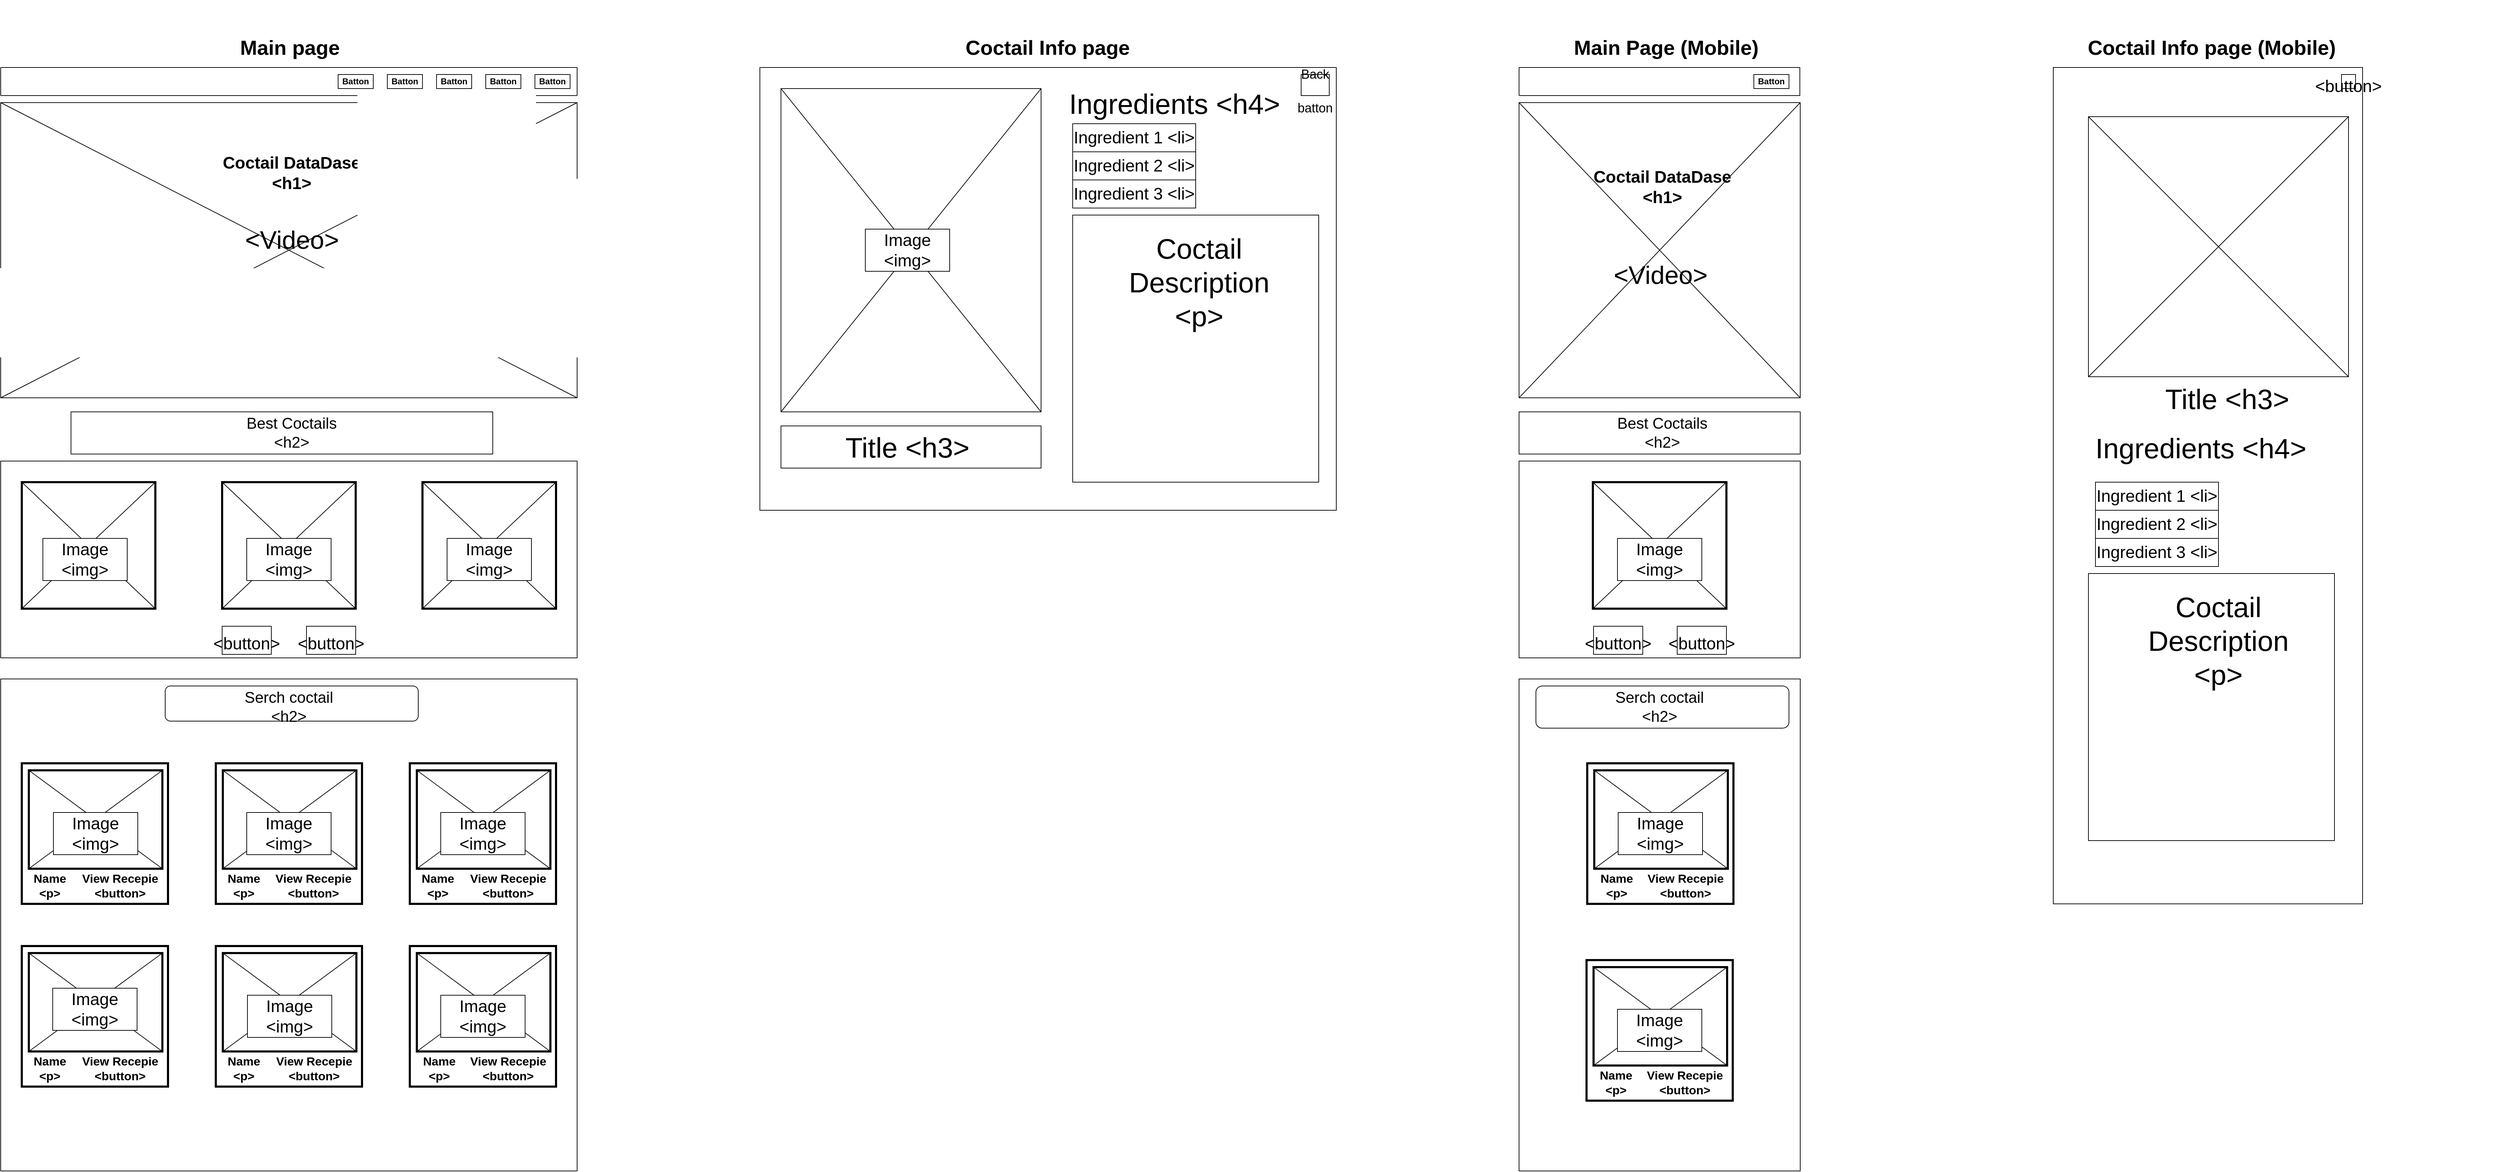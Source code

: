 <mxfile version="20.2.3" type="device"><diagram id="wV6ff5PGHfDXiMzfKJPh" name="Страница 1"><mxGraphModel dx="1447" dy="922" grid="1" gridSize="10" guides="1" tooltips="1" connect="1" arrows="1" fold="1" page="1" pageScale="1" pageWidth="827" pageHeight="1169" math="0" shadow="0"><root><mxCell id="0"/><mxCell id="1" parent="0"/><mxCell id="RglkYbSgFES9CGM4zSnX-1" value="" style="endArrow=none;html=1;rounded=0;strokeWidth=1;" parent="1" edge="1"><mxGeometry width="50" height="50" relative="1" as="geometry"><mxPoint y="100" as="sourcePoint"/><mxPoint x="820" y="100" as="targetPoint"/></mxGeometry></mxCell><mxCell id="RglkYbSgFES9CGM4zSnX-2" value="" style="endArrow=none;html=1;rounded=0;strokeWidth=1;" parent="1" edge="1"><mxGeometry width="50" height="50" relative="1" as="geometry"><mxPoint y="100" as="sourcePoint"/><mxPoint y="140" as="targetPoint"/></mxGeometry></mxCell><mxCell id="RglkYbSgFES9CGM4zSnX-3" value="" style="endArrow=none;html=1;rounded=0;strokeWidth=1;" parent="1" edge="1"><mxGeometry width="50" height="50" relative="1" as="geometry"><mxPoint y="140" as="sourcePoint"/><mxPoint x="820" y="140" as="targetPoint"/></mxGeometry></mxCell><mxCell id="RglkYbSgFES9CGM4zSnX-4" value="" style="endArrow=none;html=1;rounded=0;strokeWidth=1;" parent="1" edge="1"><mxGeometry width="50" height="50" relative="1" as="geometry"><mxPoint x="820" y="100" as="sourcePoint"/><mxPoint x="820" y="140" as="targetPoint"/><Array as="points"><mxPoint x="820" y="110"/><mxPoint x="820" y="120"/></Array></mxGeometry></mxCell><mxCell id="RglkYbSgFES9CGM4zSnX-7" value="&lt;b&gt;Batton&lt;/b&gt;" style="rounded=0;whiteSpace=wrap;html=1;" parent="1" vertex="1"><mxGeometry x="550" y="110" width="50" height="20" as="geometry"/></mxCell><mxCell id="RglkYbSgFES9CGM4zSnX-8" value="&lt;b&gt;Batton&lt;/b&gt;" style="rounded=0;whiteSpace=wrap;html=1;" parent="1" vertex="1"><mxGeometry x="620" y="110" width="50" height="20" as="geometry"/></mxCell><mxCell id="RglkYbSgFES9CGM4zSnX-9" value="&lt;b&gt;Batton&lt;/b&gt;" style="rounded=0;whiteSpace=wrap;html=1;" parent="1" vertex="1"><mxGeometry x="690" y="110" width="50" height="20" as="geometry"/></mxCell><mxCell id="RglkYbSgFES9CGM4zSnX-10" value="&lt;b&gt;Batton&lt;/b&gt;" style="rounded=0;whiteSpace=wrap;html=1;" parent="1" vertex="1"><mxGeometry x="760" y="110" width="50" height="20" as="geometry"/></mxCell><mxCell id="RglkYbSgFES9CGM4zSnX-11" value="&lt;p&gt;&lt;font style=&quot;font-size: 12px;&quot;&gt;&lt;b&gt;Batton&lt;/b&gt;&lt;/font&gt;&lt;/p&gt;" style="rounded=0;whiteSpace=wrap;html=1;" parent="1" vertex="1"><mxGeometry x="480" y="110" width="50" height="20" as="geometry"/></mxCell><mxCell id="RglkYbSgFES9CGM4zSnX-13" value="" style="rounded=0;whiteSpace=wrap;html=1;" parent="1" vertex="1"><mxGeometry y="150" width="820" height="420" as="geometry"/></mxCell><mxCell id="RglkYbSgFES9CGM4zSnX-14" value="" style="endArrow=none;html=1;rounded=0;strokeWidth=1;exitX=0;exitY=1;exitDx=0;exitDy=0;entryX=1;entryY=0;entryDx=0;entryDy=0;" parent="1" source="RglkYbSgFES9CGM4zSnX-13" target="RglkYbSgFES9CGM4zSnX-13" edge="1"><mxGeometry width="50" height="50" relative="1" as="geometry"><mxPoint x="640" y="520" as="sourcePoint"/><mxPoint x="690" y="470" as="targetPoint"/></mxGeometry></mxCell><mxCell id="RglkYbSgFES9CGM4zSnX-15" value="" style="endArrow=none;html=1;rounded=0;strokeWidth=1;entryX=1;entryY=1;entryDx=0;entryDy=0;exitX=0;exitY=0;exitDx=0;exitDy=0;" parent="1" source="RglkYbSgFES9CGM4zSnX-13" target="RglkYbSgFES9CGM4zSnX-13" edge="1"><mxGeometry width="50" height="50" relative="1" as="geometry"><mxPoint x="620" y="730" as="sourcePoint"/><mxPoint x="690" y="470" as="targetPoint"/></mxGeometry></mxCell><mxCell id="RglkYbSgFES9CGM4zSnX-16" value="&lt;h1&gt;Coctail DataDase&lt;br&gt;&amp;lt;h1&amp;gt;&lt;/h1&gt;" style="text;html=1;strokeColor=none;fillColor=none;align=center;verticalAlign=middle;whiteSpace=wrap;rounded=0;" parent="1" vertex="1"><mxGeometry x="286" y="200" width="256" height="100" as="geometry"/></mxCell><mxCell id="RglkYbSgFES9CGM4zSnX-17" value="&lt;font style=&quot;font-size: 36px;&quot;&gt;&amp;lt;Video&amp;gt;&lt;/font&gt;" style="text;html=1;strokeColor=none;fillColor=none;align=center;verticalAlign=middle;whiteSpace=wrap;rounded=0;" parent="1" vertex="1"><mxGeometry x="327.5" y="280" width="173" height="130" as="geometry"/></mxCell><mxCell id="RglkYbSgFES9CGM4zSnX-20" value="" style="rounded=0;whiteSpace=wrap;html=1;fontSize=18;" parent="1" vertex="1"><mxGeometry y="660" width="820" height="280" as="geometry"/></mxCell><mxCell id="RglkYbSgFES9CGM4zSnX-22" value="" style="rounded=0;whiteSpace=wrap;html=1;fontSize=22;strokeWidth=3;" parent="1" vertex="1"><mxGeometry x="30" y="690" width="190" height="180" as="geometry"/></mxCell><mxCell id="RglkYbSgFES9CGM4zSnX-23" value="" style="rounded=0;whiteSpace=wrap;html=1;fontSize=22;strokeWidth=3;" parent="1" vertex="1"><mxGeometry x="315" y="690" width="190" height="180" as="geometry"/></mxCell><mxCell id="RglkYbSgFES9CGM4zSnX-24" value="" style="rounded=0;whiteSpace=wrap;html=1;fontSize=22;strokeWidth=3;" parent="1" vertex="1"><mxGeometry x="600" y="690" width="190" height="180" as="geometry"/></mxCell><mxCell id="RglkYbSgFES9CGM4zSnX-25" value="" style="rounded=0;whiteSpace=wrap;html=1;fontSize=22;strokeWidth=1;" parent="1" vertex="1"><mxGeometry x="100" y="590" width="600" height="60" as="geometry"/></mxCell><mxCell id="RglkYbSgFES9CGM4zSnX-26" value="Best Coctails&lt;br&gt;&amp;lt;h2&amp;gt;" style="text;html=1;strokeColor=none;fillColor=none;align=center;verticalAlign=middle;whiteSpace=wrap;rounded=0;fontSize=22;" parent="1" vertex="1"><mxGeometry x="279" y="605" width="270" height="30" as="geometry"/></mxCell><mxCell id="RglkYbSgFES9CGM4zSnX-31" value="" style="rounded=0;whiteSpace=wrap;html=1;fontSize=22;strokeWidth=1;" parent="1" vertex="1"><mxGeometry y="970" width="820" height="700" as="geometry"/></mxCell><mxCell id="RglkYbSgFES9CGM4zSnX-33" value="" style="rounded=1;whiteSpace=wrap;html=1;fontSize=22;strokeWidth=1;" parent="1" vertex="1"><mxGeometry x="234" y="980" width="360" height="50" as="geometry"/></mxCell><mxCell id="RglkYbSgFES9CGM4zSnX-34" value="Serch coctail&lt;br&gt;&amp;lt;h2&amp;gt;" style="text;html=1;strokeColor=none;fillColor=none;align=center;verticalAlign=middle;whiteSpace=wrap;rounded=0;fontSize=22;" parent="1" vertex="1"><mxGeometry x="335" y="995" width="150" height="30" as="geometry"/></mxCell><mxCell id="RglkYbSgFES9CGM4zSnX-35" value="" style="rounded=0;whiteSpace=wrap;html=1;fontSize=22;strokeWidth=3;" parent="1" vertex="1"><mxGeometry x="30" y="1090" width="208" height="200" as="geometry"/></mxCell><mxCell id="RglkYbSgFES9CGM4zSnX-45" value="" style="rounded=0;whiteSpace=wrap;html=1;fontSize=12;strokeWidth=3;" parent="1" vertex="1"><mxGeometry x="40" y="1100" width="190" height="140" as="geometry"/></mxCell><mxCell id="RglkYbSgFES9CGM4zSnX-47" value="&lt;font style=&quot;font-size: 17px;&quot;&gt;&lt;b&gt;Name&lt;br&gt;&amp;lt;p&amp;gt;&lt;br&gt;&lt;/b&gt;&lt;/font&gt;" style="text;html=1;strokeColor=none;fillColor=none;align=center;verticalAlign=middle;whiteSpace=wrap;rounded=0;fontSize=12;" parent="1" vertex="1"><mxGeometry x="40" y="1250" width="60" height="30" as="geometry"/></mxCell><mxCell id="RglkYbSgFES9CGM4zSnX-64" value="" style="rounded=0;whiteSpace=wrap;html=1;fontSize=22;strokeWidth=3;" parent="1" vertex="1"><mxGeometry x="306" y="1090" width="208" height="200" as="geometry"/></mxCell><mxCell id="RglkYbSgFES9CGM4zSnX-65" value="" style="rounded=0;whiteSpace=wrap;html=1;fontSize=12;strokeWidth=3;" parent="1" vertex="1"><mxGeometry x="316" y="1100" width="190" height="140" as="geometry"/></mxCell><mxCell id="RglkYbSgFES9CGM4zSnX-67" value="" style="rounded=0;whiteSpace=wrap;html=1;fontSize=22;strokeWidth=3;" parent="1" vertex="1"><mxGeometry x="582" y="1090" width="208" height="200" as="geometry"/></mxCell><mxCell id="RglkYbSgFES9CGM4zSnX-68" value="" style="rounded=0;whiteSpace=wrap;html=1;fontSize=12;strokeWidth=3;" parent="1" vertex="1"><mxGeometry x="592" y="1100" width="190" height="140" as="geometry"/></mxCell><mxCell id="RglkYbSgFES9CGM4zSnX-79" value="" style="rounded=0;whiteSpace=wrap;html=1;fontSize=22;strokeWidth=3;" parent="1" vertex="1"><mxGeometry x="30" y="1350" width="208" height="200" as="geometry"/></mxCell><mxCell id="RglkYbSgFES9CGM4zSnX-80" value="" style="rounded=0;whiteSpace=wrap;html=1;fontSize=12;strokeWidth=3;" parent="1" vertex="1"><mxGeometry x="40" y="1360" width="190" height="140" as="geometry"/></mxCell><mxCell id="RglkYbSgFES9CGM4zSnX-82" value="" style="rounded=0;whiteSpace=wrap;html=1;fontSize=22;strokeWidth=3;" parent="1" vertex="1"><mxGeometry x="306" y="1350" width="208" height="200" as="geometry"/></mxCell><mxCell id="RglkYbSgFES9CGM4zSnX-83" value="" style="rounded=0;whiteSpace=wrap;html=1;fontSize=12;strokeWidth=3;" parent="1" vertex="1"><mxGeometry x="316" y="1360" width="190" height="140" as="geometry"/></mxCell><mxCell id="RglkYbSgFES9CGM4zSnX-85" value="" style="rounded=0;whiteSpace=wrap;html=1;fontSize=22;strokeWidth=3;" parent="1" vertex="1"><mxGeometry x="582" y="1350" width="208" height="200" as="geometry"/></mxCell><mxCell id="RglkYbSgFES9CGM4zSnX-86" value="" style="rounded=0;whiteSpace=wrap;html=1;fontSize=12;strokeWidth=3;" parent="1" vertex="1"><mxGeometry x="592" y="1360" width="190" height="140" as="geometry"/></mxCell><mxCell id="RglkYbSgFES9CGM4zSnX-89" value="&lt;h1 style=&quot;&quot;&gt;&lt;span style=&quot;font-size: 29px;&quot;&gt;Main page&lt;/span&gt;&lt;/h1&gt;" style="text;html=1;strokeColor=none;fillColor=none;align=center;verticalAlign=middle;whiteSpace=wrap;rounded=0;fontSize=24;" parent="1" vertex="1"><mxGeometry x="1.5" y="50" width="819" height="30" as="geometry"/></mxCell><mxCell id="RglkYbSgFES9CGM4zSnX-91" value="&lt;h1 style=&quot;&quot;&gt;&lt;span style=&quot;font-size: 29px;&quot;&gt;Coctail Info page&lt;/span&gt;&lt;/h1&gt;" style="text;html=1;strokeColor=none;fillColor=none;align=center;verticalAlign=middle;whiteSpace=wrap;rounded=0;fontSize=24;" parent="1" vertex="1"><mxGeometry x="1080" y="50" width="819" height="30" as="geometry"/></mxCell><mxCell id="RglkYbSgFES9CGM4zSnX-93" value="" style="rounded=0;whiteSpace=wrap;html=1;fontSize=58;strokeWidth=1;" parent="1" vertex="1"><mxGeometry x="1080" y="100" width="820" height="630" as="geometry"/></mxCell><mxCell id="RglkYbSgFES9CGM4zSnX-95" value="" style="rounded=0;whiteSpace=wrap;html=1;fontSize=58;strokeWidth=1;" parent="1" vertex="1"><mxGeometry x="1110" y="130" width="370" height="460" as="geometry"/></mxCell><mxCell id="RglkYbSgFES9CGM4zSnX-96" value="" style="endArrow=none;html=1;rounded=0;fontSize=58;strokeWidth=1;exitX=0;exitY=1;exitDx=0;exitDy=0;entryX=1;entryY=0;entryDx=0;entryDy=0;" parent="1" source="RglkYbSgFES9CGM4zSnX-95" target="RglkYbSgFES9CGM4zSnX-95" edge="1"><mxGeometry width="50" height="50" relative="1" as="geometry"><mxPoint x="1080" y="550" as="sourcePoint"/><mxPoint x="1130" y="500" as="targetPoint"/></mxGeometry></mxCell><mxCell id="RglkYbSgFES9CGM4zSnX-97" value="" style="endArrow=none;html=1;rounded=0;fontSize=58;strokeWidth=1;exitX=0;exitY=0;exitDx=0;exitDy=0;entryX=1;entryY=1;entryDx=0;entryDy=0;" parent="1" source="RglkYbSgFES9CGM4zSnX-95" target="RglkYbSgFES9CGM4zSnX-95" edge="1"><mxGeometry width="50" height="50" relative="1" as="geometry"><mxPoint x="1080" y="550" as="sourcePoint"/><mxPoint x="1130" y="500" as="targetPoint"/></mxGeometry></mxCell><mxCell id="RglkYbSgFES9CGM4zSnX-98" value="&lt;span style=&quot;font-size: 40px;&quot;&gt;Ingredients &amp;lt;h4&amp;gt;&lt;/span&gt;" style="text;html=1;strokeColor=none;fillColor=none;align=center;verticalAlign=middle;whiteSpace=wrap;rounded=0;fontSize=58;" parent="1" vertex="1"><mxGeometry x="1510" y="130" width="320" height="30" as="geometry"/></mxCell><mxCell id="RglkYbSgFES9CGM4zSnX-101" value="" style="rounded=0;whiteSpace=wrap;html=1;fontSize=40;strokeWidth=1;" parent="1" vertex="1"><mxGeometry x="1525" y="310" width="350" height="380" as="geometry"/></mxCell><mxCell id="RglkYbSgFES9CGM4zSnX-102" value="Coctail Description&lt;br&gt;&amp;lt;p&amp;gt;" style="text;html=1;strokeColor=none;fillColor=none;align=center;verticalAlign=middle;whiteSpace=wrap;rounded=0;fontSize=40;" parent="1" vertex="1"><mxGeometry x="1540" y="390" width="330" height="30" as="geometry"/></mxCell><mxCell id="RglkYbSgFES9CGM4zSnX-103" value="" style="rounded=0;whiteSpace=wrap;html=1;fontSize=40;strokeWidth=1;" parent="1" vertex="1"><mxGeometry x="1110" y="610" width="370" height="60" as="geometry"/></mxCell><mxCell id="RglkYbSgFES9CGM4zSnX-104" value="Title &amp;lt;h3&amp;gt;" style="text;html=1;strokeColor=none;fillColor=none;align=center;verticalAlign=middle;whiteSpace=wrap;rounded=0;fontSize=40;" parent="1" vertex="1"><mxGeometry x="1140" y="625" width="300" height="30" as="geometry"/></mxCell><mxCell id="RglkYbSgFES9CGM4zSnX-105" value="&lt;font style=&quot;font-size: 18px;&quot;&gt;Back batton&lt;/font&gt;" style="rounded=0;whiteSpace=wrap;html=1;fontSize=40;strokeWidth=1;" parent="1" vertex="1"><mxGeometry x="1850" y="110" width="40" height="30" as="geometry"/></mxCell><mxCell id="RglkYbSgFES9CGM4zSnX-106" value="" style="endArrow=none;html=1;rounded=0;fontSize=32;strokeWidth=1;entryX=1;entryY=0;entryDx=0;entryDy=0;exitX=0;exitY=1;exitDx=0;exitDy=0;" parent="1" source="RglkYbSgFES9CGM4zSnX-24" target="RglkYbSgFES9CGM4zSnX-24" edge="1"><mxGeometry width="50" height="50" relative="1" as="geometry"><mxPoint x="830" y="940" as="sourcePoint"/><mxPoint x="880" y="890" as="targetPoint"/></mxGeometry></mxCell><mxCell id="RglkYbSgFES9CGM4zSnX-107" value="" style="endArrow=none;html=1;rounded=0;fontSize=32;strokeWidth=1;entryX=0;entryY=0;entryDx=0;entryDy=0;exitX=1;exitY=1;exitDx=0;exitDy=0;" parent="1" source="RglkYbSgFES9CGM4zSnX-24" target="RglkYbSgFES9CGM4zSnX-24" edge="1"><mxGeometry width="50" height="50" relative="1" as="geometry"><mxPoint x="830" y="940" as="sourcePoint"/><mxPoint x="880" y="890" as="targetPoint"/></mxGeometry></mxCell><mxCell id="RglkYbSgFES9CGM4zSnX-109" value="" style="endArrow=none;html=1;rounded=0;fontSize=32;strokeWidth=1;exitX=0;exitY=1;exitDx=0;exitDy=0;entryX=1;entryY=0;entryDx=0;entryDy=0;" parent="1" source="RglkYbSgFES9CGM4zSnX-23" target="RglkYbSgFES9CGM4zSnX-23" edge="1"><mxGeometry width="50" height="50" relative="1" as="geometry"><mxPoint x="380" y="810" as="sourcePoint"/><mxPoint x="430" y="760" as="targetPoint"/></mxGeometry></mxCell><mxCell id="RglkYbSgFES9CGM4zSnX-110" value="" style="endArrow=none;html=1;rounded=0;fontSize=32;strokeWidth=1;exitX=0;exitY=0;exitDx=0;exitDy=0;entryX=1;entryY=1;entryDx=0;entryDy=0;" parent="1" source="RglkYbSgFES9CGM4zSnX-23" target="RglkYbSgFES9CGM4zSnX-23" edge="1"><mxGeometry width="50" height="50" relative="1" as="geometry"><mxPoint x="370" y="800" as="sourcePoint"/><mxPoint x="420" y="750" as="targetPoint"/></mxGeometry></mxCell><mxCell id="RglkYbSgFES9CGM4zSnX-111" value="" style="endArrow=none;html=1;rounded=0;fontSize=32;strokeWidth=1;exitX=0;exitY=1;exitDx=0;exitDy=0;entryX=1;entryY=0;entryDx=0;entryDy=0;" parent="1" source="RglkYbSgFES9CGM4zSnX-22" target="RglkYbSgFES9CGM4zSnX-22" edge="1"><mxGeometry width="50" height="50" relative="1" as="geometry"><mxPoint x="100" y="800" as="sourcePoint"/><mxPoint x="150" y="750" as="targetPoint"/></mxGeometry></mxCell><mxCell id="RglkYbSgFES9CGM4zSnX-112" value="" style="endArrow=none;html=1;rounded=0;fontSize=32;strokeWidth=1;entryX=0;entryY=0;entryDx=0;entryDy=0;exitX=1;exitY=1;exitDx=0;exitDy=0;" parent="1" source="RglkYbSgFES9CGM4zSnX-22" target="RglkYbSgFES9CGM4zSnX-22" edge="1"><mxGeometry width="50" height="50" relative="1" as="geometry"><mxPoint x="130" y="840" as="sourcePoint"/><mxPoint x="180" y="790" as="targetPoint"/></mxGeometry></mxCell><mxCell id="RglkYbSgFES9CGM4zSnX-113" value="" style="endArrow=none;html=1;rounded=0;fontSize=32;strokeWidth=1;exitX=0;exitY=1;exitDx=0;exitDy=0;entryX=1;entryY=0;entryDx=0;entryDy=0;" parent="1" source="RglkYbSgFES9CGM4zSnX-80" target="RglkYbSgFES9CGM4zSnX-80" edge="1"><mxGeometry width="50" height="50" relative="1" as="geometry"><mxPoint x="120" y="1470" as="sourcePoint"/><mxPoint x="170" y="1420" as="targetPoint"/></mxGeometry></mxCell><mxCell id="RglkYbSgFES9CGM4zSnX-114" value="" style="endArrow=none;html=1;rounded=0;fontSize=32;strokeWidth=1;entryX=0;entryY=0;entryDx=0;entryDy=0;exitX=1;exitY=1;exitDx=0;exitDy=0;" parent="1" source="RglkYbSgFES9CGM4zSnX-80" target="RglkYbSgFES9CGM4zSnX-80" edge="1"><mxGeometry width="50" height="50" relative="1" as="geometry"><mxPoint x="90" y="1450" as="sourcePoint"/><mxPoint x="140" y="1400" as="targetPoint"/></mxGeometry></mxCell><mxCell id="RglkYbSgFES9CGM4zSnX-115" value="" style="endArrow=none;html=1;rounded=0;fontSize=32;strokeWidth=1;entryX=0;entryY=0;entryDx=0;entryDy=0;exitX=1;exitY=1;exitDx=0;exitDy=0;" parent="1" source="RglkYbSgFES9CGM4zSnX-83" target="RglkYbSgFES9CGM4zSnX-83" edge="1"><mxGeometry width="50" height="50" relative="1" as="geometry"><mxPoint x="360" y="1460" as="sourcePoint"/><mxPoint x="410" y="1410" as="targetPoint"/></mxGeometry></mxCell><mxCell id="RglkYbSgFES9CGM4zSnX-116" value="" style="endArrow=none;html=1;rounded=0;fontSize=32;strokeWidth=1;exitX=0;exitY=1;exitDx=0;exitDy=0;entryX=1;entryY=0;entryDx=0;entryDy=0;" parent="1" source="RglkYbSgFES9CGM4zSnX-83" target="RglkYbSgFES9CGM4zSnX-83" edge="1"><mxGeometry width="50" height="50" relative="1" as="geometry"><mxPoint x="350" y="1500" as="sourcePoint"/><mxPoint x="400" y="1450" as="targetPoint"/></mxGeometry></mxCell><mxCell id="RglkYbSgFES9CGM4zSnX-117" value="" style="endArrow=none;html=1;rounded=0;fontSize=32;strokeWidth=1;exitX=0;exitY=1;exitDx=0;exitDy=0;entryX=1;entryY=0;entryDx=0;entryDy=0;" parent="1" source="RglkYbSgFES9CGM4zSnX-86" target="RglkYbSgFES9CGM4zSnX-86" edge="1"><mxGeometry width="50" height="50" relative="1" as="geometry"><mxPoint x="660" y="1460" as="sourcePoint"/><mxPoint x="710" y="1410" as="targetPoint"/></mxGeometry></mxCell><mxCell id="RglkYbSgFES9CGM4zSnX-118" value="" style="endArrow=none;html=1;rounded=0;fontSize=32;strokeWidth=1;entryX=0;entryY=0;entryDx=0;entryDy=0;exitX=1;exitY=1;exitDx=0;exitDy=0;" parent="1" source="RglkYbSgFES9CGM4zSnX-86" target="RglkYbSgFES9CGM4zSnX-86" edge="1"><mxGeometry width="50" height="50" relative="1" as="geometry"><mxPoint x="640" y="1440" as="sourcePoint"/><mxPoint x="690" y="1390" as="targetPoint"/></mxGeometry></mxCell><mxCell id="RglkYbSgFES9CGM4zSnX-119" value="" style="endArrow=none;html=1;rounded=0;fontSize=32;strokeWidth=1;entryX=1;entryY=0;entryDx=0;entryDy=0;exitX=0;exitY=1;exitDx=0;exitDy=0;" parent="1" source="RglkYbSgFES9CGM4zSnX-45" target="RglkYbSgFES9CGM4zSnX-45" edge="1"><mxGeometry width="50" height="50" relative="1" as="geometry"><mxPoint x="110" y="1220" as="sourcePoint"/><mxPoint x="160" y="1170" as="targetPoint"/></mxGeometry></mxCell><mxCell id="RglkYbSgFES9CGM4zSnX-120" value="" style="endArrow=none;html=1;rounded=0;fontSize=32;strokeWidth=1;entryX=0;entryY=0;entryDx=0;entryDy=0;exitX=1;exitY=1;exitDx=0;exitDy=0;" parent="1" source="RglkYbSgFES9CGM4zSnX-45" target="RglkYbSgFES9CGM4zSnX-45" edge="1"><mxGeometry width="50" height="50" relative="1" as="geometry"><mxPoint x="80" y="1180" as="sourcePoint"/><mxPoint x="130" y="1130" as="targetPoint"/></mxGeometry></mxCell><mxCell id="RglkYbSgFES9CGM4zSnX-121" value="" style="endArrow=none;html=1;rounded=0;fontSize=32;strokeWidth=1;entryX=1;entryY=0;entryDx=0;entryDy=0;exitX=0;exitY=1;exitDx=0;exitDy=0;" parent="1" source="RglkYbSgFES9CGM4zSnX-65" target="RglkYbSgFES9CGM4zSnX-65" edge="1"><mxGeometry width="50" height="50" relative="1" as="geometry"><mxPoint x="390" y="1190" as="sourcePoint"/><mxPoint x="440" y="1140" as="targetPoint"/></mxGeometry></mxCell><mxCell id="RglkYbSgFES9CGM4zSnX-122" value="" style="endArrow=none;html=1;rounded=0;fontSize=32;strokeWidth=1;entryX=0;entryY=0;entryDx=0;entryDy=0;exitX=1;exitY=1;exitDx=0;exitDy=0;" parent="1" source="RglkYbSgFES9CGM4zSnX-65" target="RglkYbSgFES9CGM4zSnX-65" edge="1"><mxGeometry width="50" height="50" relative="1" as="geometry"><mxPoint x="370" y="1180" as="sourcePoint"/><mxPoint x="420" y="1130" as="targetPoint"/></mxGeometry></mxCell><mxCell id="RglkYbSgFES9CGM4zSnX-123" value="" style="endArrow=none;html=1;rounded=0;fontSize=32;strokeWidth=1;entryX=1;entryY=0;entryDx=0;entryDy=0;exitX=0;exitY=1;exitDx=0;exitDy=0;" parent="1" source="RglkYbSgFES9CGM4zSnX-68" target="RglkYbSgFES9CGM4zSnX-68" edge="1"><mxGeometry width="50" height="50" relative="1" as="geometry"><mxPoint x="670" y="1190" as="sourcePoint"/><mxPoint x="720" y="1140" as="targetPoint"/></mxGeometry></mxCell><mxCell id="RglkYbSgFES9CGM4zSnX-124" value="" style="endArrow=none;html=1;rounded=0;fontSize=32;strokeWidth=1;entryX=0;entryY=0;entryDx=0;entryDy=0;exitX=1;exitY=1;exitDx=0;exitDy=0;" parent="1" source="RglkYbSgFES9CGM4zSnX-68" target="RglkYbSgFES9CGM4zSnX-68" edge="1"><mxGeometry width="50" height="50" relative="1" as="geometry"><mxPoint x="620" y="1180" as="sourcePoint"/><mxPoint x="670" y="1130" as="targetPoint"/></mxGeometry></mxCell><mxCell id="RglkYbSgFES9CGM4zSnX-125" style="edgeStyle=orthogonalEdgeStyle;rounded=0;orthogonalLoop=1;jettySize=auto;html=1;exitX=0.5;exitY=1;exitDx=0;exitDy=0;fontSize=32;strokeWidth=1;" parent="1" source="RglkYbSgFES9CGM4zSnX-91" target="RglkYbSgFES9CGM4zSnX-91" edge="1"><mxGeometry relative="1" as="geometry"/></mxCell><mxCell id="RglkYbSgFES9CGM4zSnX-126" value="&lt;h1 style=&quot;&quot;&gt;&lt;span style=&quot;font-size: 29px;&quot;&gt;Main Page (Mobile)&lt;/span&gt;&lt;/h1&gt;" style="text;html=1;strokeColor=none;fillColor=none;align=center;verticalAlign=middle;whiteSpace=wrap;rounded=0;fontSize=24;" parent="1" vertex="1"><mxGeometry x="1960" y="50" width="819" height="30" as="geometry"/></mxCell><mxCell id="RglkYbSgFES9CGM4zSnX-127" value="" style="endArrow=none;html=1;rounded=0;strokeWidth=1;" parent="1" edge="1"><mxGeometry width="50" height="50" relative="1" as="geometry"><mxPoint x="2160" y="100" as="sourcePoint"/><mxPoint x="2560" y="100" as="targetPoint"/></mxGeometry></mxCell><mxCell id="RglkYbSgFES9CGM4zSnX-128" value="" style="endArrow=none;html=1;rounded=0;strokeWidth=1;" parent="1" edge="1"><mxGeometry width="50" height="50" relative="1" as="geometry"><mxPoint x="2160" y="100" as="sourcePoint"/><mxPoint x="2160" y="140" as="targetPoint"/></mxGeometry></mxCell><mxCell id="RglkYbSgFES9CGM4zSnX-129" value="" style="endArrow=none;html=1;rounded=0;strokeWidth=1;" parent="1" edge="1"><mxGeometry width="50" height="50" relative="1" as="geometry"><mxPoint x="2160" y="140" as="sourcePoint"/><mxPoint x="2560" y="140" as="targetPoint"/></mxGeometry></mxCell><mxCell id="RglkYbSgFES9CGM4zSnX-130" value="" style="endArrow=none;html=1;rounded=0;strokeWidth=1;" parent="1" edge="1"><mxGeometry width="50" height="50" relative="1" as="geometry"><mxPoint x="2559.47" y="100" as="sourcePoint"/><mxPoint x="2559.47" y="140" as="targetPoint"/><Array as="points"><mxPoint x="2559.47" y="110"/><mxPoint x="2559.47" y="120"/></Array></mxGeometry></mxCell><mxCell id="RglkYbSgFES9CGM4zSnX-134" value="&lt;b&gt;Batton&lt;/b&gt;" style="rounded=0;whiteSpace=wrap;html=1;" parent="1" vertex="1"><mxGeometry x="2494" y="110" width="50" height="20" as="geometry"/></mxCell><mxCell id="RglkYbSgFES9CGM4zSnX-136" value="" style="rounded=0;whiteSpace=wrap;html=1;" parent="1" vertex="1"><mxGeometry x="2160" y="150" width="400" height="420" as="geometry"/></mxCell><mxCell id="RglkYbSgFES9CGM4zSnX-137" value="" style="endArrow=none;html=1;rounded=0;strokeWidth=1;exitX=0;exitY=1;exitDx=0;exitDy=0;entryX=1;entryY=0;entryDx=0;entryDy=0;" parent="1" source="RglkYbSgFES9CGM4zSnX-136" target="RglkYbSgFES9CGM4zSnX-136" edge="1"><mxGeometry width="50" height="50" relative="1" as="geometry"><mxPoint x="2590" y="520" as="sourcePoint"/><mxPoint x="2640" y="470" as="targetPoint"/></mxGeometry></mxCell><mxCell id="RglkYbSgFES9CGM4zSnX-138" value="" style="endArrow=none;html=1;rounded=0;strokeWidth=1;entryX=1;entryY=1;entryDx=0;entryDy=0;exitX=0;exitY=0;exitDx=0;exitDy=0;" parent="1" source="RglkYbSgFES9CGM4zSnX-136" target="RglkYbSgFES9CGM4zSnX-136" edge="1"><mxGeometry width="50" height="50" relative="1" as="geometry"><mxPoint x="2570" y="730" as="sourcePoint"/><mxPoint x="2640" y="470" as="targetPoint"/></mxGeometry></mxCell><mxCell id="RglkYbSgFES9CGM4zSnX-139" value="&lt;h1&gt;Coctail DataDase&lt;br&gt;&amp;lt;h1&amp;gt;&lt;/h1&gt;" style="text;html=1;strokeColor=none;fillColor=none;align=center;verticalAlign=middle;whiteSpace=wrap;rounded=0;" parent="1" vertex="1"><mxGeometry x="2236" y="220" width="256" height="100" as="geometry"/></mxCell><mxCell id="RglkYbSgFES9CGM4zSnX-141" value="" style="rounded=0;whiteSpace=wrap;html=1;fontSize=18;" parent="1" vertex="1"><mxGeometry x="2160" y="660" width="400" height="280" as="geometry"/></mxCell><mxCell id="RglkYbSgFES9CGM4zSnX-144" value="" style="rounded=0;whiteSpace=wrap;html=1;fontSize=22;strokeWidth=3;" parent="1" vertex="1"><mxGeometry x="2265" y="690" width="190" height="180" as="geometry"/></mxCell><mxCell id="RglkYbSgFES9CGM4zSnX-146" value="" style="rounded=0;whiteSpace=wrap;html=1;fontSize=22;strokeWidth=1;" parent="1" vertex="1"><mxGeometry x="2160" y="590" width="400" height="60" as="geometry"/></mxCell><mxCell id="RglkYbSgFES9CGM4zSnX-147" value="Best Coctails&lt;br&gt;&amp;lt;h2&amp;gt;" style="text;html=1;strokeColor=none;fillColor=none;align=center;verticalAlign=middle;whiteSpace=wrap;rounded=0;fontSize=22;" parent="1" vertex="1"><mxGeometry x="2229" y="605" width="270" height="30" as="geometry"/></mxCell><mxCell id="RglkYbSgFES9CGM4zSnX-150" value="" style="rounded=0;whiteSpace=wrap;html=1;fontSize=22;strokeWidth=1;" parent="1" vertex="1"><mxGeometry x="2160" y="970" width="400" height="700" as="geometry"/></mxCell><mxCell id="RglkYbSgFES9CGM4zSnX-151" value="" style="rounded=1;whiteSpace=wrap;html=1;fontSize=22;strokeWidth=1;" parent="1" vertex="1"><mxGeometry x="2184" y="980" width="360" height="60" as="geometry"/></mxCell><mxCell id="RglkYbSgFES9CGM4zSnX-152" value="Serch coctail&lt;br&gt;&amp;lt;h2&amp;gt;" style="text;html=1;strokeColor=none;fillColor=none;align=center;verticalAlign=middle;whiteSpace=wrap;rounded=0;fontSize=22;" parent="1" vertex="1"><mxGeometry x="2285" y="995" width="150" height="30" as="geometry"/></mxCell><mxCell id="RglkYbSgFES9CGM4zSnX-174" value="" style="endArrow=none;html=1;rounded=0;fontSize=32;strokeWidth=1;exitX=0;exitY=1;exitDx=0;exitDy=0;entryX=1;entryY=0;entryDx=0;entryDy=0;" parent="1" source="RglkYbSgFES9CGM4zSnX-144" target="RglkYbSgFES9CGM4zSnX-144" edge="1"><mxGeometry width="50" height="50" relative="1" as="geometry"><mxPoint x="2330" y="810" as="sourcePoint"/><mxPoint x="2380" y="760" as="targetPoint"/></mxGeometry></mxCell><mxCell id="RglkYbSgFES9CGM4zSnX-175" value="" style="endArrow=none;html=1;rounded=0;fontSize=32;strokeWidth=1;exitX=0;exitY=0;exitDx=0;exitDy=0;entryX=1;entryY=1;entryDx=0;entryDy=0;" parent="1" source="RglkYbSgFES9CGM4zSnX-144" target="RglkYbSgFES9CGM4zSnX-144" edge="1"><mxGeometry width="50" height="50" relative="1" as="geometry"><mxPoint x="2320" y="800" as="sourcePoint"/><mxPoint x="2370" y="750" as="targetPoint"/></mxGeometry></mxCell><mxCell id="RglkYbSgFES9CGM4zSnX-205" value="&lt;h1 style=&quot;&quot;&gt;&lt;span style=&quot;font-size: 29px;&quot;&gt;Coctail Info page (Mobile)&lt;/span&gt;&lt;/h1&gt;" style="text;html=1;strokeColor=none;fillColor=none;align=center;verticalAlign=middle;whiteSpace=wrap;rounded=0;fontSize=24;" parent="1" vertex="1"><mxGeometry x="2735.5" y="50" width="819" height="30" as="geometry"/></mxCell><mxCell id="RglkYbSgFES9CGM4zSnX-206" value="" style="rounded=0;whiteSpace=wrap;html=1;fontSize=58;strokeWidth=1;" parent="1" vertex="1"><mxGeometry x="2920" y="100" width="440" height="1190" as="geometry"/></mxCell><mxCell id="RglkYbSgFES9CGM4zSnX-207" value="" style="rounded=0;whiteSpace=wrap;html=1;fontSize=58;strokeWidth=1;" parent="1" vertex="1"><mxGeometry x="2970" y="170" width="370" height="370" as="geometry"/></mxCell><mxCell id="RglkYbSgFES9CGM4zSnX-208" value="" style="endArrow=none;html=1;rounded=0;fontSize=58;strokeWidth=1;exitX=0;exitY=1;exitDx=0;exitDy=0;entryX=1;entryY=0;entryDx=0;entryDy=0;" parent="1" source="RglkYbSgFES9CGM4zSnX-207" target="RglkYbSgFES9CGM4zSnX-207" edge="1"><mxGeometry width="50" height="50" relative="1" as="geometry"><mxPoint x="2920" y="550" as="sourcePoint"/><mxPoint x="2970" y="500" as="targetPoint"/></mxGeometry></mxCell><mxCell id="RglkYbSgFES9CGM4zSnX-209" value="" style="endArrow=none;html=1;rounded=0;fontSize=58;strokeWidth=1;exitX=0;exitY=0;exitDx=0;exitDy=0;entryX=1;entryY=1;entryDx=0;entryDy=0;" parent="1" source="RglkYbSgFES9CGM4zSnX-207" target="RglkYbSgFES9CGM4zSnX-207" edge="1"><mxGeometry width="50" height="50" relative="1" as="geometry"><mxPoint x="2920" y="550" as="sourcePoint"/><mxPoint x="2970" y="500" as="targetPoint"/></mxGeometry></mxCell><mxCell id="RglkYbSgFES9CGM4zSnX-210" value="&lt;font style=&quot;font-size: 40px;&quot;&gt;Title &amp;lt;h3&amp;gt;&lt;/font&gt;" style="text;html=1;strokeColor=none;fillColor=none;align=center;verticalAlign=middle;whiteSpace=wrap;rounded=0;fontSize=58;" parent="1" vertex="1"><mxGeometry x="3070" y="550" width="195" height="30" as="geometry"/></mxCell><mxCell id="RglkYbSgFES9CGM4zSnX-215" value="&lt;font style=&quot;font-size: 24px;&quot;&gt;&amp;lt;button&amp;gt;&lt;/font&gt;" style="rounded=0;whiteSpace=wrap;html=1;fontSize=40;strokeWidth=1;" parent="1" vertex="1"><mxGeometry x="3330" y="110" width="20" height="20" as="geometry"/></mxCell><mxCell id="RglkYbSgFES9CGM4zSnX-216" style="edgeStyle=orthogonalEdgeStyle;rounded=0;orthogonalLoop=1;jettySize=auto;html=1;exitX=0.5;exitY=1;exitDx=0;exitDy=0;fontSize=32;strokeWidth=1;" parent="1" source="RglkYbSgFES9CGM4zSnX-205" target="RglkYbSgFES9CGM4zSnX-205" edge="1"><mxGeometry relative="1" as="geometry"/></mxCell><mxCell id="BamkvnRkQpuRYEzmw7TJ-1" value="&lt;font style=&quot;font-size: 24px;&quot;&gt;Image &amp;lt;img&amp;gt;&lt;/font&gt;" style="rounded=0;whiteSpace=wrap;html=1;fontSize=18;" vertex="1" parent="1"><mxGeometry x="1230" y="330" width="120" height="60" as="geometry"/></mxCell><mxCell id="BamkvnRkQpuRYEzmw7TJ-2" value="Ingredient 1 &amp;lt;li&amp;gt;" style="rounded=0;whiteSpace=wrap;html=1;fontSize=24;" vertex="1" parent="1"><mxGeometry x="1525" y="180" width="175" height="40" as="geometry"/></mxCell><mxCell id="BamkvnRkQpuRYEzmw7TJ-3" value="Ingredient 2 &amp;lt;li&amp;gt;" style="rounded=0;whiteSpace=wrap;html=1;fontSize=24;" vertex="1" parent="1"><mxGeometry x="1525" y="220" width="175" height="40" as="geometry"/></mxCell><mxCell id="BamkvnRkQpuRYEzmw7TJ-4" value="Ingredient 3 &amp;lt;li&amp;gt;" style="rounded=0;whiteSpace=wrap;html=1;fontSize=24;" vertex="1" parent="1"><mxGeometry x="1525" y="260" width="175" height="40" as="geometry"/></mxCell><mxCell id="BamkvnRkQpuRYEzmw7TJ-8" value="&lt;font style=&quot;font-size: 24px;&quot;&gt;Image &amp;lt;img&amp;gt;&lt;/font&gt;" style="rounded=0;whiteSpace=wrap;html=1;fontSize=18;" vertex="1" parent="1"><mxGeometry x="350" y="770" width="120" height="60" as="geometry"/></mxCell><mxCell id="BamkvnRkQpuRYEzmw7TJ-11" value="&lt;font style=&quot;font-size: 24px;&quot;&gt;Image &amp;lt;img&amp;gt;&lt;/font&gt;" style="rounded=0;whiteSpace=wrap;html=1;fontSize=18;" vertex="1" parent="1"><mxGeometry x="635" y="770" width="120" height="60" as="geometry"/></mxCell><mxCell id="BamkvnRkQpuRYEzmw7TJ-12" value="&lt;font style=&quot;font-size: 24px;&quot;&gt;Image &amp;lt;img&amp;gt;&lt;/font&gt;" style="rounded=0;whiteSpace=wrap;html=1;fontSize=18;" vertex="1" parent="1"><mxGeometry x="60" y="770" width="120" height="60" as="geometry"/></mxCell><mxCell id="BamkvnRkQpuRYEzmw7TJ-15" value="&lt;font style=&quot;font-size: 24px;&quot;&gt;Image &amp;lt;img&amp;gt;&lt;/font&gt;" style="rounded=0;whiteSpace=wrap;html=1;fontSize=18;" vertex="1" parent="1"><mxGeometry x="626" y="1160" width="120" height="60" as="geometry"/></mxCell><mxCell id="BamkvnRkQpuRYEzmw7TJ-16" value="&lt;font style=&quot;font-size: 24px;&quot;&gt;Image &amp;lt;img&amp;gt;&lt;/font&gt;" style="rounded=0;whiteSpace=wrap;html=1;fontSize=18;" vertex="1" parent="1"><mxGeometry x="350" y="1160" width="120" height="60" as="geometry"/></mxCell><mxCell id="BamkvnRkQpuRYEzmw7TJ-17" value="&lt;font style=&quot;font-size: 24px;&quot;&gt;Image &amp;lt;img&amp;gt;&lt;/font&gt;" style="rounded=0;whiteSpace=wrap;html=1;fontSize=18;" vertex="1" parent="1"><mxGeometry x="75" y="1160" width="120" height="60" as="geometry"/></mxCell><mxCell id="BamkvnRkQpuRYEzmw7TJ-18" value="&lt;font style=&quot;font-size: 24px;&quot;&gt;Image &amp;lt;img&amp;gt;&lt;/font&gt;" style="rounded=0;whiteSpace=wrap;html=1;fontSize=18;" vertex="1" parent="1"><mxGeometry x="74" y="1410" width="120" height="60" as="geometry"/></mxCell><mxCell id="BamkvnRkQpuRYEzmw7TJ-19" value="&lt;font style=&quot;font-size: 24px;&quot;&gt;Image &amp;lt;img&amp;gt;&lt;/font&gt;" style="rounded=0;whiteSpace=wrap;html=1;fontSize=18;" vertex="1" parent="1"><mxGeometry x="351" y="1420" width="120" height="60" as="geometry"/></mxCell><mxCell id="BamkvnRkQpuRYEzmw7TJ-20" value="&lt;font style=&quot;font-size: 24px;&quot;&gt;Image &amp;lt;img&amp;gt;&lt;/font&gt;" style="rounded=0;whiteSpace=wrap;html=1;fontSize=18;" vertex="1" parent="1"><mxGeometry x="626" y="1420" width="120" height="60" as="geometry"/></mxCell><mxCell id="BamkvnRkQpuRYEzmw7TJ-22" value="&lt;font style=&quot;font-size: 17px;&quot;&gt;&lt;b&gt;Name&lt;br&gt;&amp;lt;p&amp;gt;&lt;br&gt;&lt;/b&gt;&lt;/font&gt;" style="text;html=1;strokeColor=none;fillColor=none;align=center;verticalAlign=middle;whiteSpace=wrap;rounded=0;fontSize=12;" vertex="1" parent="1"><mxGeometry x="316" y="1250" width="60" height="30" as="geometry"/></mxCell><mxCell id="BamkvnRkQpuRYEzmw7TJ-23" value="&lt;font style=&quot;font-size: 17px;&quot;&gt;&lt;b&gt;Name&lt;br&gt;&amp;lt;p&amp;gt;&lt;br&gt;&lt;/b&gt;&lt;/font&gt;" style="text;html=1;strokeColor=none;fillColor=none;align=center;verticalAlign=middle;whiteSpace=wrap;rounded=0;fontSize=12;" vertex="1" parent="1"><mxGeometry x="592" y="1250" width="60" height="30" as="geometry"/></mxCell><mxCell id="BamkvnRkQpuRYEzmw7TJ-24" value="&lt;font style=&quot;font-size: 17px;&quot;&gt;&lt;b&gt;Name&lt;br&gt;&amp;lt;p&amp;gt;&lt;br&gt;&lt;/b&gt;&lt;/font&gt;" style="text;html=1;strokeColor=none;fillColor=none;align=center;verticalAlign=middle;whiteSpace=wrap;rounded=0;fontSize=12;" vertex="1" parent="1"><mxGeometry x="594" y="1510" width="60" height="30" as="geometry"/></mxCell><mxCell id="BamkvnRkQpuRYEzmw7TJ-25" value="&lt;font style=&quot;font-size: 17px;&quot;&gt;&lt;b&gt;Name&lt;br&gt;&amp;lt;p&amp;gt;&lt;br&gt;&lt;/b&gt;&lt;/font&gt;" style="text;html=1;strokeColor=none;fillColor=none;align=center;verticalAlign=middle;whiteSpace=wrap;rounded=0;fontSize=12;" vertex="1" parent="1"><mxGeometry x="316" y="1510" width="60" height="30" as="geometry"/></mxCell><mxCell id="BamkvnRkQpuRYEzmw7TJ-26" value="&lt;font style=&quot;font-size: 17px;&quot;&gt;&lt;b&gt;Name&lt;br&gt;&amp;lt;p&amp;gt;&lt;br&gt;&lt;/b&gt;&lt;/font&gt;" style="text;html=1;strokeColor=none;fillColor=none;align=center;verticalAlign=middle;whiteSpace=wrap;rounded=0;fontSize=12;" vertex="1" parent="1"><mxGeometry x="40" y="1510" width="60" height="30" as="geometry"/></mxCell><mxCell id="BamkvnRkQpuRYEzmw7TJ-27" value="&lt;font style=&quot;font-size: 17px;&quot;&gt;&lt;b&gt;View Recepie&lt;br&gt;&amp;lt;button&amp;gt;&lt;br&gt;&lt;/b&gt;&lt;/font&gt;" style="text;html=1;strokeColor=none;fillColor=none;align=center;verticalAlign=middle;whiteSpace=wrap;rounded=0;fontSize=12;" vertex="1" parent="1"><mxGeometry x="110" y="1250" width="120" height="30" as="geometry"/></mxCell><mxCell id="BamkvnRkQpuRYEzmw7TJ-28" value="&lt;font style=&quot;font-size: 17px;&quot;&gt;&lt;b&gt;View Recepie&lt;br&gt;&amp;lt;button&amp;gt;&lt;br&gt;&lt;/b&gt;&lt;/font&gt;" style="text;html=1;strokeColor=none;fillColor=none;align=center;verticalAlign=middle;whiteSpace=wrap;rounded=0;fontSize=12;" vertex="1" parent="1"><mxGeometry x="385" y="1250" width="120" height="30" as="geometry"/></mxCell><mxCell id="BamkvnRkQpuRYEzmw7TJ-29" value="&lt;font style=&quot;font-size: 17px;&quot;&gt;&lt;b&gt;View Recepie&lt;br&gt;&amp;lt;button&amp;gt;&lt;br&gt;&lt;/b&gt;&lt;/font&gt;" style="text;html=1;strokeColor=none;fillColor=none;align=center;verticalAlign=middle;whiteSpace=wrap;rounded=0;fontSize=12;" vertex="1" parent="1"><mxGeometry x="662" y="1250" width="120" height="30" as="geometry"/></mxCell><mxCell id="BamkvnRkQpuRYEzmw7TJ-30" value="&lt;font style=&quot;font-size: 17px;&quot;&gt;&lt;b&gt;View Recepie&lt;br&gt;&amp;lt;button&amp;gt;&lt;br&gt;&lt;/b&gt;&lt;/font&gt;" style="text;html=1;strokeColor=none;fillColor=none;align=center;verticalAlign=middle;whiteSpace=wrap;rounded=0;fontSize=12;" vertex="1" parent="1"><mxGeometry x="662" y="1510" width="120" height="30" as="geometry"/></mxCell><mxCell id="BamkvnRkQpuRYEzmw7TJ-31" value="&lt;font style=&quot;font-size: 17px;&quot;&gt;&lt;b&gt;View Recepie&lt;br&gt;&amp;lt;button&amp;gt;&lt;br&gt;&lt;/b&gt;&lt;/font&gt;" style="text;html=1;strokeColor=none;fillColor=none;align=center;verticalAlign=middle;whiteSpace=wrap;rounded=0;fontSize=12;" vertex="1" parent="1"><mxGeometry x="386" y="1510" width="120" height="30" as="geometry"/></mxCell><mxCell id="BamkvnRkQpuRYEzmw7TJ-32" value="&lt;font style=&quot;font-size: 17px;&quot;&gt;&lt;b&gt;View Recepie&lt;br&gt;&amp;lt;button&amp;gt;&lt;br&gt;&lt;/b&gt;&lt;/font&gt;" style="text;html=1;strokeColor=none;fillColor=none;align=center;verticalAlign=middle;whiteSpace=wrap;rounded=0;fontSize=12;" vertex="1" parent="1"><mxGeometry x="110" y="1510" width="120" height="30" as="geometry"/></mxCell><mxCell id="BamkvnRkQpuRYEzmw7TJ-33" value="&lt;font style=&quot;font-size: 24px;&quot;&gt;&amp;lt;button&amp;gt;&lt;/font&gt;" style="rounded=0;whiteSpace=wrap;html=1;fontSize=36;" vertex="1" parent="1"><mxGeometry x="315" y="895" width="70" height="40" as="geometry"/></mxCell><mxCell id="BamkvnRkQpuRYEzmw7TJ-34" value="&lt;font style=&quot;font-size: 24px;&quot;&gt;&amp;lt;button&amp;gt;&lt;/font&gt;" style="rounded=0;whiteSpace=wrap;html=1;fontSize=36;" vertex="1" parent="1"><mxGeometry x="435" y="895" width="70" height="40" as="geometry"/></mxCell><mxCell id="BamkvnRkQpuRYEzmw7TJ-36" value="&lt;font style=&quot;font-size: 36px;&quot;&gt;&amp;lt;Video&amp;gt;&lt;/font&gt;" style="text;html=1;strokeColor=none;fillColor=none;align=center;verticalAlign=middle;whiteSpace=wrap;rounded=0;" vertex="1" parent="1"><mxGeometry x="2274.5" y="330" width="173" height="130" as="geometry"/></mxCell><mxCell id="BamkvnRkQpuRYEzmw7TJ-37" value="&lt;font style=&quot;font-size: 24px;&quot;&gt;&amp;lt;button&amp;gt;&lt;/font&gt;" style="rounded=0;whiteSpace=wrap;html=1;fontSize=36;" vertex="1" parent="1"><mxGeometry x="2266" y="895" width="70" height="40" as="geometry"/></mxCell><mxCell id="BamkvnRkQpuRYEzmw7TJ-38" value="&lt;font style=&quot;font-size: 24px;&quot;&gt;&amp;lt;button&amp;gt;&lt;/font&gt;" style="rounded=0;whiteSpace=wrap;html=1;fontSize=36;" vertex="1" parent="1"><mxGeometry x="2385" y="895" width="70" height="40" as="geometry"/></mxCell><mxCell id="BamkvnRkQpuRYEzmw7TJ-63" value="" style="rounded=0;whiteSpace=wrap;html=1;fontSize=22;strokeWidth=3;" vertex="1" parent="1"><mxGeometry x="2256" y="1370" width="208" height="200" as="geometry"/></mxCell><mxCell id="BamkvnRkQpuRYEzmw7TJ-64" value="" style="rounded=0;whiteSpace=wrap;html=1;fontSize=12;strokeWidth=3;" vertex="1" parent="1"><mxGeometry x="2266" y="1380" width="190" height="140" as="geometry"/></mxCell><mxCell id="BamkvnRkQpuRYEzmw7TJ-65" value="" style="endArrow=none;html=1;rounded=0;fontSize=32;strokeWidth=1;exitX=0;exitY=1;exitDx=0;exitDy=0;entryX=1;entryY=0;entryDx=0;entryDy=0;" edge="1" parent="1" source="BamkvnRkQpuRYEzmw7TJ-64" target="BamkvnRkQpuRYEzmw7TJ-64"><mxGeometry width="50" height="50" relative="1" as="geometry"><mxPoint x="2334" y="1480" as="sourcePoint"/><mxPoint x="2384" y="1430" as="targetPoint"/></mxGeometry></mxCell><mxCell id="BamkvnRkQpuRYEzmw7TJ-66" value="" style="endArrow=none;html=1;rounded=0;fontSize=32;strokeWidth=1;entryX=0;entryY=0;entryDx=0;entryDy=0;exitX=1;exitY=1;exitDx=0;exitDy=0;" edge="1" parent="1" source="BamkvnRkQpuRYEzmw7TJ-64" target="BamkvnRkQpuRYEzmw7TJ-64"><mxGeometry width="50" height="50" relative="1" as="geometry"><mxPoint x="2314" y="1460" as="sourcePoint"/><mxPoint x="2364" y="1410" as="targetPoint"/></mxGeometry></mxCell><mxCell id="BamkvnRkQpuRYEzmw7TJ-67" value="&lt;font style=&quot;font-size: 24px;&quot;&gt;Image &amp;lt;img&amp;gt;&lt;/font&gt;" style="rounded=0;whiteSpace=wrap;html=1;fontSize=18;" vertex="1" parent="1"><mxGeometry x="2300" y="1440" width="120" height="60" as="geometry"/></mxCell><mxCell id="BamkvnRkQpuRYEzmw7TJ-68" value="&lt;font style=&quot;font-size: 17px;&quot;&gt;&lt;b&gt;Name&lt;br&gt;&amp;lt;p&amp;gt;&lt;br&gt;&lt;/b&gt;&lt;/font&gt;" style="text;html=1;strokeColor=none;fillColor=none;align=center;verticalAlign=middle;whiteSpace=wrap;rounded=0;fontSize=12;" vertex="1" parent="1"><mxGeometry x="2268" y="1530" width="60" height="30" as="geometry"/></mxCell><mxCell id="BamkvnRkQpuRYEzmw7TJ-69" value="&lt;font style=&quot;font-size: 17px;&quot;&gt;&lt;b&gt;View Recepie&lt;br&gt;&amp;lt;button&amp;gt;&lt;br&gt;&lt;/b&gt;&lt;/font&gt;" style="text;html=1;strokeColor=none;fillColor=none;align=center;verticalAlign=middle;whiteSpace=wrap;rounded=0;fontSize=12;" vertex="1" parent="1"><mxGeometry x="2336" y="1530" width="120" height="30" as="geometry"/></mxCell><mxCell id="BamkvnRkQpuRYEzmw7TJ-70" value="" style="rounded=0;whiteSpace=wrap;html=1;fontSize=22;strokeWidth=3;" vertex="1" parent="1"><mxGeometry x="2257" y="1090" width="208" height="200" as="geometry"/></mxCell><mxCell id="BamkvnRkQpuRYEzmw7TJ-71" value="" style="rounded=0;whiteSpace=wrap;html=1;fontSize=12;strokeWidth=3;" vertex="1" parent="1"><mxGeometry x="2267" y="1100" width="190" height="140" as="geometry"/></mxCell><mxCell id="BamkvnRkQpuRYEzmw7TJ-72" value="" style="endArrow=none;html=1;rounded=0;fontSize=32;strokeWidth=1;exitX=0;exitY=1;exitDx=0;exitDy=0;entryX=1;entryY=0;entryDx=0;entryDy=0;" edge="1" source="BamkvnRkQpuRYEzmw7TJ-71" target="BamkvnRkQpuRYEzmw7TJ-71" parent="1"><mxGeometry width="50" height="50" relative="1" as="geometry"><mxPoint x="2335" y="1200" as="sourcePoint"/><mxPoint x="2385" y="1150" as="targetPoint"/></mxGeometry></mxCell><mxCell id="BamkvnRkQpuRYEzmw7TJ-73" value="" style="endArrow=none;html=1;rounded=0;fontSize=32;strokeWidth=1;entryX=0;entryY=0;entryDx=0;entryDy=0;exitX=1;exitY=1;exitDx=0;exitDy=0;" edge="1" source="BamkvnRkQpuRYEzmw7TJ-71" target="BamkvnRkQpuRYEzmw7TJ-71" parent="1"><mxGeometry width="50" height="50" relative="1" as="geometry"><mxPoint x="2315" y="1180" as="sourcePoint"/><mxPoint x="2365" y="1130" as="targetPoint"/></mxGeometry></mxCell><mxCell id="BamkvnRkQpuRYEzmw7TJ-74" value="&lt;font style=&quot;font-size: 24px;&quot;&gt;Image &amp;lt;img&amp;gt;&lt;/font&gt;" style="rounded=0;whiteSpace=wrap;html=1;fontSize=18;" vertex="1" parent="1"><mxGeometry x="2301" y="1160" width="120" height="60" as="geometry"/></mxCell><mxCell id="BamkvnRkQpuRYEzmw7TJ-75" value="&lt;font style=&quot;font-size: 17px;&quot;&gt;&lt;b&gt;Name&lt;br&gt;&amp;lt;p&amp;gt;&lt;br&gt;&lt;/b&gt;&lt;/font&gt;" style="text;html=1;strokeColor=none;fillColor=none;align=center;verticalAlign=middle;whiteSpace=wrap;rounded=0;fontSize=12;" vertex="1" parent="1"><mxGeometry x="2269" y="1250" width="60" height="30" as="geometry"/></mxCell><mxCell id="BamkvnRkQpuRYEzmw7TJ-76" value="&lt;font style=&quot;font-size: 17px;&quot;&gt;&lt;b&gt;View Recepie&lt;br&gt;&amp;lt;button&amp;gt;&lt;br&gt;&lt;/b&gt;&lt;/font&gt;" style="text;html=1;strokeColor=none;fillColor=none;align=center;verticalAlign=middle;whiteSpace=wrap;rounded=0;fontSize=12;" vertex="1" parent="1"><mxGeometry x="2337" y="1250" width="120" height="30" as="geometry"/></mxCell><mxCell id="BamkvnRkQpuRYEzmw7TJ-77" value="&lt;font style=&quot;font-size: 24px;&quot;&gt;Image &amp;lt;img&amp;gt;&lt;/font&gt;" style="rounded=0;whiteSpace=wrap;html=1;fontSize=18;" vertex="1" parent="1"><mxGeometry x="2300" y="770" width="120" height="60" as="geometry"/></mxCell><mxCell id="BamkvnRkQpuRYEzmw7TJ-82" value="&lt;span style=&quot;font-size: 40px;&quot;&gt;Ingredients &amp;lt;h4&amp;gt;&lt;/span&gt;" style="text;html=1;strokeColor=none;fillColor=none;align=center;verticalAlign=middle;whiteSpace=wrap;rounded=0;fontSize=58;" vertex="1" parent="1"><mxGeometry x="2970" y="620" width="320" height="30" as="geometry"/></mxCell><mxCell id="BamkvnRkQpuRYEzmw7TJ-84" value="Ingredient 1 &amp;lt;li&amp;gt;" style="rounded=0;whiteSpace=wrap;html=1;fontSize=24;" vertex="1" parent="1"><mxGeometry x="2980" y="690" width="175" height="40" as="geometry"/></mxCell><mxCell id="BamkvnRkQpuRYEzmw7TJ-85" value="Ingredient 2 &amp;lt;li&amp;gt;" style="rounded=0;whiteSpace=wrap;html=1;fontSize=24;" vertex="1" parent="1"><mxGeometry x="2980" y="730" width="175" height="40" as="geometry"/></mxCell><mxCell id="BamkvnRkQpuRYEzmw7TJ-86" value="Ingredient 3 &amp;lt;li&amp;gt;" style="rounded=0;whiteSpace=wrap;html=1;fontSize=24;" vertex="1" parent="1"><mxGeometry x="2980" y="770" width="175" height="40" as="geometry"/></mxCell><mxCell id="BamkvnRkQpuRYEzmw7TJ-87" value="" style="rounded=0;whiteSpace=wrap;html=1;fontSize=40;strokeWidth=1;" vertex="1" parent="1"><mxGeometry x="2970" y="820" width="350" height="380" as="geometry"/></mxCell><mxCell id="BamkvnRkQpuRYEzmw7TJ-88" value="Coctail Description&lt;br&gt;&amp;lt;p&amp;gt;" style="text;html=1;strokeColor=none;fillColor=none;align=center;verticalAlign=middle;whiteSpace=wrap;rounded=0;fontSize=40;" vertex="1" parent="1"><mxGeometry x="2990" y="900" width="330" height="30" as="geometry"/></mxCell></root></mxGraphModel></diagram></mxfile>